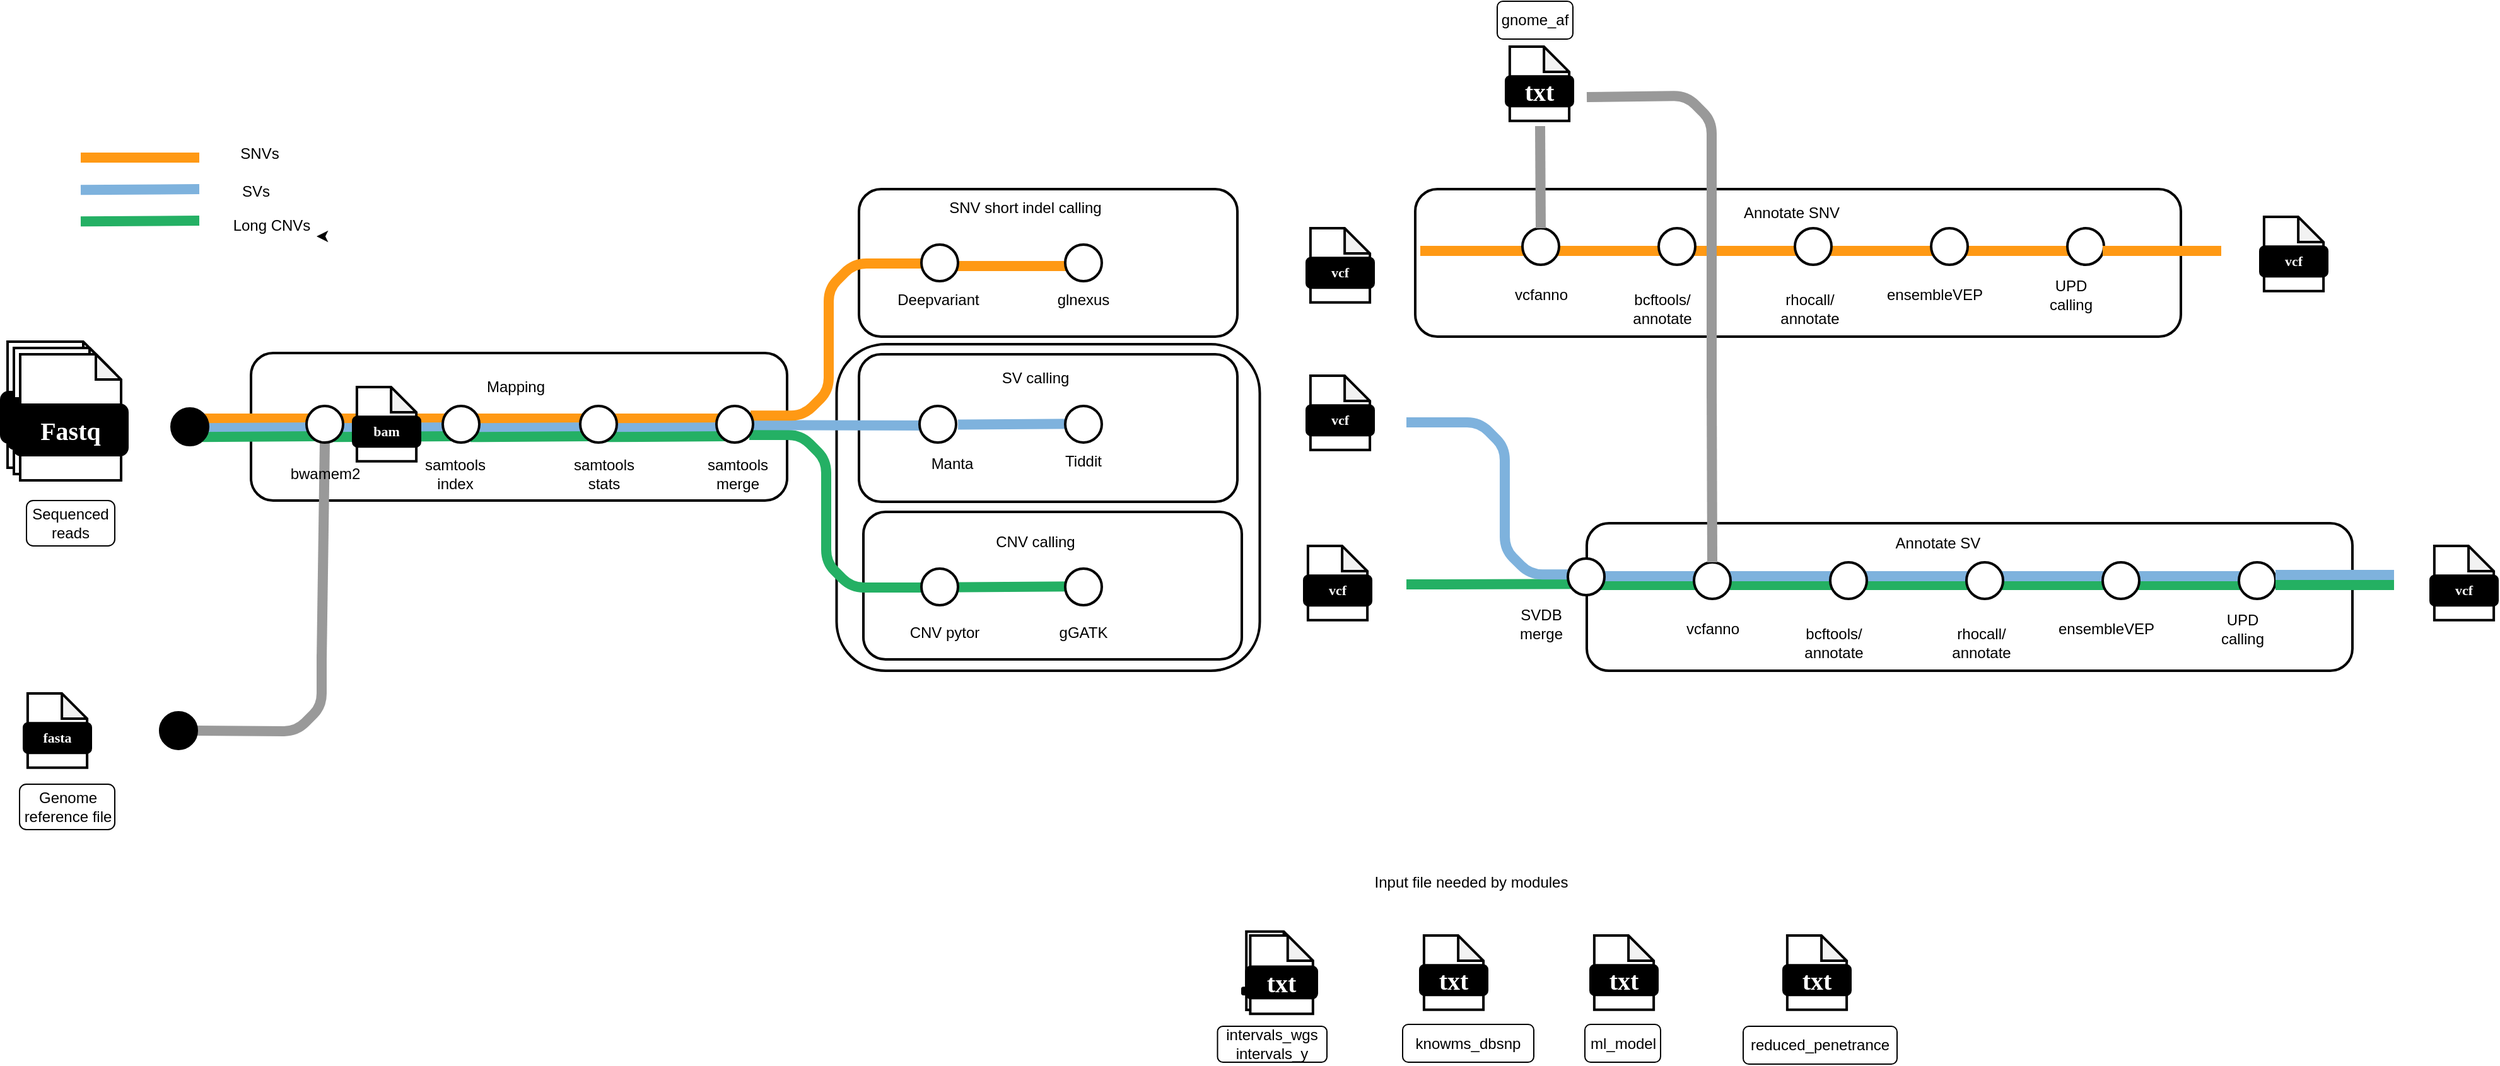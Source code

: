 <mxfile version="21.6.8" type="device">
  <diagram id="t_dvfdmc8pPJzKnQIJpE" name="Page-1">
    <mxGraphModel dx="1396" dy="988" grid="1" gridSize="9" guides="1" tooltips="1" connect="1" arrows="1" fold="1" page="1" pageScale="1" pageWidth="3300" pageHeight="2339" math="0" shadow="0">
      <root>
        <mxCell id="0" />
        <mxCell id="1" parent="0" />
        <mxCell id="yJ1hxjR-movQSqHLvgG5-176" value="" style="rounded=1;whiteSpace=wrap;html=1;strokeWidth=2;" vertex="1" parent="1">
          <mxGeometry x="225" y="351" width="425" height="117" as="geometry" />
        </mxCell>
        <mxCell id="yJ1hxjR-movQSqHLvgG5-295" value="" style="endArrow=none;html=1;rounded=1;strokeWidth=8;strokeColor=#999999;" edge="1" parent="1" source="yJ1hxjR-movQSqHLvgG5-300">
          <mxGeometry width="50" height="50" relative="1" as="geometry">
            <mxPoint x="201" y="651" as="sourcePoint" />
            <mxPoint x="281" y="590" as="targetPoint" />
            <Array as="points">
              <mxPoint x="261" y="651" />
              <mxPoint x="281" y="631" />
            </Array>
          </mxGeometry>
        </mxCell>
        <mxCell id="yJ1hxjR-movQSqHLvgG5-297" value="" style="endArrow=none;html=1;rounded=1;strokeWidth=8;strokeColor=#999999;entryX=0.5;entryY=1;entryDx=0;entryDy=0;" edge="1" parent="1" target="yJ1hxjR-movQSqHLvgG5-133">
          <mxGeometry width="50" height="50" relative="1" as="geometry">
            <mxPoint x="281" y="594" as="sourcePoint" />
            <mxPoint x="281" y="526" as="targetPoint" />
          </mxGeometry>
        </mxCell>
        <mxCell id="yJ1hxjR-movQSqHLvgG5-241" value="" style="rounded=1;whiteSpace=wrap;html=1;strokeWidth=2;" vertex="1" parent="1">
          <mxGeometry x="1148" y="221" width="607" height="117" as="geometry" />
        </mxCell>
        <mxCell id="yJ1hxjR-movQSqHLvgG5-228" value="" style="endArrow=none;html=1;rounded=1;strokeWidth=8;strokeColor=#FF9914;" edge="1" parent="1">
          <mxGeometry width="50" height="50" relative="1" as="geometry">
            <mxPoint x="1260" y="270" as="sourcePoint" />
            <mxPoint x="1354" y="270" as="targetPoint" />
          </mxGeometry>
        </mxCell>
        <mxCell id="yJ1hxjR-movQSqHLvgG5-223" value="" style="rounded=1;whiteSpace=wrap;html=1;strokeWidth=2;" vertex="1" parent="1">
          <mxGeometry x="689.25" y="344" width="335.5" height="259" as="geometry" />
        </mxCell>
        <mxCell id="yJ1hxjR-movQSqHLvgG5-210" value="" style="rounded=1;whiteSpace=wrap;html=1;strokeWidth=2;" vertex="1" parent="1">
          <mxGeometry x="710.5" y="477" width="300" height="117" as="geometry" />
        </mxCell>
        <mxCell id="yJ1hxjR-movQSqHLvgG5-209" value="" style="rounded=1;whiteSpace=wrap;html=1;strokeWidth=2;" vertex="1" parent="1">
          <mxGeometry x="707" y="352" width="300" height="117" as="geometry" />
        </mxCell>
        <mxCell id="yJ1hxjR-movQSqHLvgG5-208" value="" style="rounded=1;whiteSpace=wrap;html=1;strokeWidth=2;" vertex="1" parent="1">
          <mxGeometry x="707" y="221" width="300" height="117" as="geometry" />
        </mxCell>
        <mxCell id="yJ1hxjR-movQSqHLvgG5-165" value="" style="endArrow=none;html=1;rounded=1;strokeWidth=8;strokeColor=#FF9914;" edge="1" parent="1">
          <mxGeometry width="50" height="50" relative="1" as="geometry">
            <mxPoint x="507" y="403" as="sourcePoint" />
            <mxPoint x="601" y="403" as="targetPoint" />
          </mxGeometry>
        </mxCell>
        <mxCell id="yJ1hxjR-movQSqHLvgG5-166" value="" style="endArrow=none;html=1;rounded=1;strokeWidth=8;strokeColor=#7EB2DD;" edge="1" parent="1">
          <mxGeometry width="50" height="50" relative="1" as="geometry">
            <mxPoint x="507" y="410.63" as="sourcePoint" />
            <mxPoint x="601" y="410" as="targetPoint" />
          </mxGeometry>
        </mxCell>
        <mxCell id="yJ1hxjR-movQSqHLvgG5-167" value="" style="endArrow=none;html=1;rounded=1;strokeWidth=8;strokeColor=#24B064;" edge="1" parent="1">
          <mxGeometry width="50" height="50" relative="1" as="geometry">
            <mxPoint x="507" y="417.63" as="sourcePoint" />
            <mxPoint x="601" y="417" as="targetPoint" />
          </mxGeometry>
        </mxCell>
        <mxCell id="yJ1hxjR-movQSqHLvgG5-169" value="" style="endArrow=none;html=1;rounded=1;strokeWidth=8;strokeColor=#FF9914;" edge="1" parent="1">
          <mxGeometry width="50" height="50" relative="1" as="geometry">
            <mxPoint x="399" y="403" as="sourcePoint" />
            <mxPoint x="493" y="403" as="targetPoint" />
          </mxGeometry>
        </mxCell>
        <mxCell id="yJ1hxjR-movQSqHLvgG5-170" value="" style="endArrow=none;html=1;rounded=1;strokeWidth=8;strokeColor=#7EB2DD;" edge="1" parent="1">
          <mxGeometry width="50" height="50" relative="1" as="geometry">
            <mxPoint x="399" y="410.63" as="sourcePoint" />
            <mxPoint x="493" y="410" as="targetPoint" />
          </mxGeometry>
        </mxCell>
        <mxCell id="yJ1hxjR-movQSqHLvgG5-171" value="" style="endArrow=none;html=1;rounded=1;strokeWidth=8;strokeColor=#24B064;" edge="1" parent="1">
          <mxGeometry width="50" height="50" relative="1" as="geometry">
            <mxPoint x="399" y="417.63" as="sourcePoint" />
            <mxPoint x="493" y="417" as="targetPoint" />
          </mxGeometry>
        </mxCell>
        <mxCell id="yJ1hxjR-movQSqHLvgG5-172" value="" style="ellipse;whiteSpace=wrap;html=1;aspect=fixed;rounded=1;rotation=0;strokeWidth=2;strokeColor=#000000;fillColor=#FFFFFF;" vertex="1" parent="1">
          <mxGeometry x="486" y="393" width="29" height="29" as="geometry" />
        </mxCell>
        <mxCell id="yJ1hxjR-movQSqHLvgG5-159" value="" style="endArrow=none;html=1;rounded=1;strokeWidth=8;strokeColor=#FF9914;" edge="1" parent="1">
          <mxGeometry width="50" height="50" relative="1" as="geometry">
            <mxPoint x="290" y="403" as="sourcePoint" />
            <mxPoint x="384" y="403" as="targetPoint" />
          </mxGeometry>
        </mxCell>
        <mxCell id="yJ1hxjR-movQSqHLvgG5-160" value="" style="endArrow=none;html=1;rounded=1;strokeWidth=8;strokeColor=#7EB2DD;" edge="1" parent="1">
          <mxGeometry width="50" height="50" relative="1" as="geometry">
            <mxPoint x="290" y="410.63" as="sourcePoint" />
            <mxPoint x="384" y="410" as="targetPoint" />
          </mxGeometry>
        </mxCell>
        <mxCell id="yJ1hxjR-movQSqHLvgG5-161" value="" style="endArrow=none;html=1;rounded=1;strokeWidth=8;strokeColor=#24B064;" edge="1" parent="1">
          <mxGeometry width="50" height="50" relative="1" as="geometry">
            <mxPoint x="290" y="417.63" as="sourcePoint" />
            <mxPoint x="384" y="417" as="targetPoint" />
          </mxGeometry>
        </mxCell>
        <mxCell id="yJ1hxjR-movQSqHLvgG5-162" value="" style="ellipse;whiteSpace=wrap;html=1;aspect=fixed;rounded=1;rotation=0;strokeWidth=2;strokeColor=#000000;fillColor=#FFFFFF;" vertex="1" parent="1">
          <mxGeometry x="377" y="393" width="29" height="29" as="geometry" />
        </mxCell>
        <mxCell id="yJ1hxjR-movQSqHLvgG5-142" value="" style="endArrow=none;html=1;rounded=1;strokeWidth=8;strokeColor=#24B064;" edge="1" parent="1">
          <mxGeometry width="50" height="50" relative="1" as="geometry">
            <mxPoint x="620" y="416" as="sourcePoint" />
            <mxPoint x="681" y="477" as="targetPoint" />
            <Array as="points">
              <mxPoint x="661" y="416" />
              <mxPoint x="681" y="436" />
            </Array>
          </mxGeometry>
        </mxCell>
        <mxCell id="yJ1hxjR-movQSqHLvgG5-139" value="" style="endArrow=none;html=1;rounded=1;strokeWidth=8;strokeColor=#7EB2DD;" edge="1" parent="1">
          <mxGeometry width="50" height="50" relative="1" as="geometry">
            <mxPoint x="619" y="408.16" as="sourcePoint" />
            <mxPoint x="761" y="408.53" as="targetPoint" />
          </mxGeometry>
        </mxCell>
        <mxCell id="yJ1hxjR-movQSqHLvgG5-46" value="CNV calling" style="text;strokeColor=none;align=center;fillColor=none;html=1;verticalAlign=middle;whiteSpace=wrap;rounded=0;" vertex="1" parent="1">
          <mxGeometry x="794" y="486" width="105.5" height="30" as="geometry" />
        </mxCell>
        <mxCell id="yJ1hxjR-movQSqHLvgG5-51" value="SNV short indel calling" style="text;strokeColor=none;align=center;fillColor=none;html=1;verticalAlign=middle;whiteSpace=wrap;rounded=0;" vertex="1" parent="1">
          <mxGeometry x="774" y="221" width="130" height="30" as="geometry" />
        </mxCell>
        <mxCell id="yJ1hxjR-movQSqHLvgG5-75" value="SV calling" style="text;strokeColor=none;align=center;fillColor=none;html=1;verticalAlign=middle;whiteSpace=wrap;rounded=0;" vertex="1" parent="1">
          <mxGeometry x="816.75" y="356" width="60" height="30" as="geometry" />
        </mxCell>
        <mxCell id="yJ1hxjR-movQSqHLvgG5-79" value="" style="endArrow=none;html=1;rounded=1;strokeWidth=8;strokeColor=#FF9914;" edge="1" parent="1">
          <mxGeometry width="50" height="50" relative="1" as="geometry">
            <mxPoint x="621" y="400.65" as="sourcePoint" />
            <mxPoint x="683" y="340" as="targetPoint" />
            <Array as="points">
              <mxPoint x="663" y="400.65" />
              <mxPoint x="683" y="380.65" />
            </Array>
          </mxGeometry>
        </mxCell>
        <mxCell id="yJ1hxjR-movQSqHLvgG5-80" value="Deepvariant" style="text;strokeColor=none;align=center;fillColor=none;html=1;verticalAlign=middle;whiteSpace=wrap;rounded=0;" vertex="1" parent="1">
          <mxGeometry x="739.5" y="294" width="60" height="30" as="geometry" />
        </mxCell>
        <mxCell id="yJ1hxjR-movQSqHLvgG5-118" value="" style="group" vertex="1" connectable="0" parent="1">
          <mxGeometry x="27" y="342" width="100" height="110" as="geometry" />
        </mxCell>
        <mxCell id="yJ1hxjR-movQSqHLvgG5-119" value="" style="shape=note;whiteSpace=wrap;html=1;backgroundOutline=1;darkOpacity=0.05;rounded=1;size=20;strokeWidth=2;" vertex="1" parent="yJ1hxjR-movQSqHLvgG5-118">
          <mxGeometry x="5" width="80" height="100" as="geometry" />
        </mxCell>
        <mxCell id="yJ1hxjR-movQSqHLvgG5-120" value="&lt;font data-font-src=&quot;https://fonts.googleapis.com/css?family=Maven+Pro&quot; face=&quot;Maven Pro&quot; color=&quot;#ffffff&quot;&gt;&lt;b&gt;&lt;font style=&quot;font-size: 20px;&quot;&gt;Fastq&lt;/font&gt;&lt;/b&gt;&lt;/font&gt;" style="rounded=1;whiteSpace=wrap;html=1;strokeWidth=2;fillColor=#000000;" vertex="1" parent="yJ1hxjR-movQSqHLvgG5-118">
          <mxGeometry y="40" width="90" height="40" as="geometry" />
        </mxCell>
        <mxCell id="yJ1hxjR-movQSqHLvgG5-121" value="" style="shape=note;whiteSpace=wrap;html=1;backgroundOutline=1;darkOpacity=0.05;rounded=1;size=20;strokeWidth=2;" vertex="1" parent="yJ1hxjR-movQSqHLvgG5-118">
          <mxGeometry x="10" y="5" width="80" height="100" as="geometry" />
        </mxCell>
        <mxCell id="yJ1hxjR-movQSqHLvgG5-122" value="&lt;font data-font-src=&quot;https://fonts.googleapis.com/css?family=Maven+Pro&quot; face=&quot;Maven Pro&quot; color=&quot;#ffffff&quot;&gt;&lt;b&gt;&lt;font style=&quot;font-size: 20px;&quot;&gt;Fastq&lt;/font&gt;&lt;/b&gt;&lt;/font&gt;" style="rounded=1;whiteSpace=wrap;html=1;strokeWidth=2;fillColor=#000000;" vertex="1" parent="yJ1hxjR-movQSqHLvgG5-118">
          <mxGeometry x="5" y="45" width="90" height="40" as="geometry" />
        </mxCell>
        <mxCell id="yJ1hxjR-movQSqHLvgG5-123" value="" style="shape=note;whiteSpace=wrap;html=1;backgroundOutline=1;darkOpacity=0.05;rounded=1;size=20;strokeWidth=2;" vertex="1" parent="yJ1hxjR-movQSqHLvgG5-118">
          <mxGeometry x="15" y="10" width="80" height="100" as="geometry" />
        </mxCell>
        <mxCell id="yJ1hxjR-movQSqHLvgG5-124" value="&lt;font data-font-src=&quot;https://fonts.googleapis.com/css?family=Maven+Pro&quot; face=&quot;Maven Pro&quot; color=&quot;#ffffff&quot;&gt;&lt;b&gt;&lt;font style=&quot;font-size: 20px;&quot;&gt;Fastq&lt;/font&gt;&lt;/b&gt;&lt;/font&gt;" style="rounded=1;whiteSpace=wrap;html=1;strokeWidth=2;fillColor=#000000;" vertex="1" parent="yJ1hxjR-movQSqHLvgG5-118">
          <mxGeometry x="10" y="50" width="90" height="40" as="geometry" />
        </mxCell>
        <mxCell id="yJ1hxjR-movQSqHLvgG5-126" value="" style="endArrow=none;html=1;rounded=1;strokeWidth=8;strokeColor=#FF9914;" edge="1" parent="1">
          <mxGeometry width="50" height="50" relative="1" as="geometry">
            <mxPoint x="182" y="403" as="sourcePoint" />
            <mxPoint x="276" y="403" as="targetPoint" />
          </mxGeometry>
        </mxCell>
        <mxCell id="yJ1hxjR-movQSqHLvgG5-129" value="" style="endArrow=none;html=1;rounded=1;strokeWidth=8;strokeColor=#7EB2DD;" edge="1" parent="1">
          <mxGeometry width="50" height="50" relative="1" as="geometry">
            <mxPoint x="182" y="410.63" as="sourcePoint" />
            <mxPoint x="276" y="410" as="targetPoint" />
          </mxGeometry>
        </mxCell>
        <mxCell id="yJ1hxjR-movQSqHLvgG5-130" value="" style="endArrow=none;html=1;rounded=1;strokeWidth=8;strokeColor=#24B064;" edge="1" parent="1">
          <mxGeometry width="50" height="50" relative="1" as="geometry">
            <mxPoint x="182" y="417.63" as="sourcePoint" />
            <mxPoint x="276" y="417" as="targetPoint" />
          </mxGeometry>
        </mxCell>
        <mxCell id="yJ1hxjR-movQSqHLvgG5-128" value="" style="ellipse;whiteSpace=wrap;html=1;aspect=fixed;rounded=1;rotation=0;strokeWidth=2;strokeColor=#000000;fillColor=#000000;" vertex="1" parent="1">
          <mxGeometry x="162" y="395" width="29" height="29" as="geometry" />
        </mxCell>
        <mxCell id="yJ1hxjR-movQSqHLvgG5-133" value="" style="ellipse;whiteSpace=wrap;html=1;aspect=fixed;rounded=1;rotation=0;strokeWidth=2;strokeColor=#000000;fillColor=#FFFFFF;" vertex="1" parent="1">
          <mxGeometry x="269" y="393" width="29" height="29" as="geometry" />
        </mxCell>
        <mxCell id="yJ1hxjR-movQSqHLvgG5-163" value="bwamem2" style="text;strokeColor=none;align=center;fillColor=none;html=1;verticalAlign=middle;whiteSpace=wrap;rounded=0;" vertex="1" parent="1">
          <mxGeometry x="253.5" y="432" width="60" height="30" as="geometry" />
        </mxCell>
        <mxCell id="yJ1hxjR-movQSqHLvgG5-164" value="samtools index" style="text;strokeColor=none;align=center;fillColor=none;html=1;verticalAlign=middle;whiteSpace=wrap;rounded=0;" vertex="1" parent="1">
          <mxGeometry x="357" y="432" width="60" height="30" as="geometry" />
        </mxCell>
        <mxCell id="yJ1hxjR-movQSqHLvgG5-173" value="samtools stats" style="text;strokeColor=none;align=center;fillColor=none;html=1;verticalAlign=middle;whiteSpace=wrap;rounded=0;" vertex="1" parent="1">
          <mxGeometry x="475" y="432" width="60" height="30" as="geometry" />
        </mxCell>
        <mxCell id="yJ1hxjR-movQSqHLvgG5-174" value="samtools merge" style="text;strokeColor=none;align=center;fillColor=none;html=1;verticalAlign=middle;whiteSpace=wrap;rounded=0;" vertex="1" parent="1">
          <mxGeometry x="581" y="432" width="60" height="30" as="geometry" />
        </mxCell>
        <mxCell id="yJ1hxjR-movQSqHLvgG5-168" value="" style="ellipse;whiteSpace=wrap;html=1;aspect=fixed;rounded=1;rotation=0;strokeWidth=2;strokeColor=#000000;fillColor=#FFFFFF;" vertex="1" parent="1">
          <mxGeometry x="594" y="393" width="29" height="29" as="geometry" />
        </mxCell>
        <mxCell id="yJ1hxjR-movQSqHLvgG5-178" value="" style="ellipse;whiteSpace=wrap;html=1;aspect=fixed;rounded=1;rotation=0;strokeWidth=2;strokeColor=#000000;fillColor=#FFFFFF;" vertex="1" parent="1">
          <mxGeometry x="755" y="393" width="29" height="29" as="geometry" />
        </mxCell>
        <mxCell id="yJ1hxjR-movQSqHLvgG5-190" value="Mapping" style="text;strokeColor=none;align=center;fillColor=none;html=1;verticalAlign=middle;whiteSpace=wrap;rounded=0;" vertex="1" parent="1">
          <mxGeometry x="405" y="363" width="60" height="30" as="geometry" />
        </mxCell>
        <mxCell id="yJ1hxjR-movQSqHLvgG5-191" value="" style="group;aspect=fixed;" vertex="1" connectable="0" parent="1">
          <mxGeometry x="306" y="378" width="53" height="58.93" as="geometry" />
        </mxCell>
        <mxCell id="yJ1hxjR-movQSqHLvgG5-192" value="" style="shape=note;whiteSpace=wrap;html=1;backgroundOutline=1;darkOpacity=0.05;rounded=1;size=20;strokeWidth=2;" vertex="1" parent="yJ1hxjR-movQSqHLvgG5-191">
          <mxGeometry x="2.944" width="47.111" height="58.93" as="geometry" />
        </mxCell>
        <mxCell id="yJ1hxjR-movQSqHLvgG5-193" value="&lt;font data-font-src=&quot;https://fonts.googleapis.com/css?family=Maven+Pro&quot; face=&quot;Maven Pro&quot; color=&quot;#ffffff&quot; style=&quot;font-size: 11px;&quot;&gt;&lt;b style=&quot;font-size: 11px;&quot;&gt;&lt;font style=&quot;font-size: 11px;&quot;&gt;bam&lt;/font&gt;&lt;/b&gt;&lt;/font&gt;" style="rounded=1;whiteSpace=wrap;html=1;strokeWidth=2;fillColor=#000000;fontSize=11;" vertex="1" parent="yJ1hxjR-movQSqHLvgG5-191">
          <mxGeometry y="23.572" width="53" height="23.572" as="geometry" />
        </mxCell>
        <mxCell id="yJ1hxjR-movQSqHLvgG5-194" value="" style="endArrow=none;html=1;rounded=1;strokeWidth=8;strokeColor=#FF9914;" edge="1" parent="1">
          <mxGeometry width="50" height="50" relative="1" as="geometry">
            <mxPoint x="761" y="280.0" as="sourcePoint" />
            <mxPoint x="683" y="340.65" as="targetPoint" />
            <Array as="points">
              <mxPoint x="703" y="280.0" />
              <mxPoint x="683" y="300.0" />
            </Array>
          </mxGeometry>
        </mxCell>
        <mxCell id="yJ1hxjR-movQSqHLvgG5-195" value="" style="endArrow=none;html=1;rounded=1;strokeWidth=8;strokeColor=#24B064;" edge="1" parent="1">
          <mxGeometry width="50" height="50" relative="1" as="geometry">
            <mxPoint x="761" y="537" as="sourcePoint" />
            <mxPoint x="681" y="476" as="targetPoint" />
            <Array as="points">
              <mxPoint x="701" y="537" />
              <mxPoint x="681" y="517" />
            </Array>
          </mxGeometry>
        </mxCell>
        <mxCell id="yJ1hxjR-movQSqHLvgG5-197" value="" style="endArrow=none;html=1;rounded=1;strokeWidth=8;strokeColor=#FF9914;" edge="1" parent="1">
          <mxGeometry width="50" height="50" relative="1" as="geometry">
            <mxPoint x="785" y="282" as="sourcePoint" />
            <mxPoint x="879" y="282" as="targetPoint" />
          </mxGeometry>
        </mxCell>
        <mxCell id="yJ1hxjR-movQSqHLvgG5-180" value="" style="ellipse;whiteSpace=wrap;html=1;aspect=fixed;rounded=1;rotation=0;strokeWidth=2;strokeColor=#000000;fillColor=#FFFFFF;" vertex="1" parent="1">
          <mxGeometry x="756.5" y="265" width="29" height="29" as="geometry" />
        </mxCell>
        <mxCell id="yJ1hxjR-movQSqHLvgG5-198" value="" style="endArrow=none;html=1;rounded=1;strokeWidth=8;strokeColor=#24B064;" edge="1" parent="1">
          <mxGeometry width="50" height="50" relative="1" as="geometry">
            <mxPoint x="784" y="536.79" as="sourcePoint" />
            <mxPoint x="878" y="536.16" as="targetPoint" />
          </mxGeometry>
        </mxCell>
        <mxCell id="yJ1hxjR-movQSqHLvgG5-179" value="" style="ellipse;whiteSpace=wrap;html=1;aspect=fixed;rounded=1;rotation=0;strokeWidth=2;strokeColor=#000000;fillColor=#FFFFFF;" vertex="1" parent="1">
          <mxGeometry x="756.5" y="522" width="29" height="29" as="geometry" />
        </mxCell>
        <mxCell id="yJ1hxjR-movQSqHLvgG5-199" value="CNV pytor" style="text;strokeColor=none;align=center;fillColor=none;html=1;verticalAlign=middle;whiteSpace=wrap;rounded=0;" vertex="1" parent="1">
          <mxGeometry x="745" y="558" width="60" height="30" as="geometry" />
        </mxCell>
        <mxCell id="yJ1hxjR-movQSqHLvgG5-200" value="Manta" style="text;strokeColor=none;align=center;fillColor=none;html=1;verticalAlign=middle;whiteSpace=wrap;rounded=0;" vertex="1" parent="1">
          <mxGeometry x="751" y="424" width="60" height="30" as="geometry" />
        </mxCell>
        <mxCell id="yJ1hxjR-movQSqHLvgG5-201" value="Tiddit" style="text;strokeColor=none;align=center;fillColor=none;html=1;verticalAlign=middle;whiteSpace=wrap;rounded=0;" vertex="1" parent="1">
          <mxGeometry x="855" y="422" width="60" height="30" as="geometry" />
        </mxCell>
        <mxCell id="yJ1hxjR-movQSqHLvgG5-202" value="" style="endArrow=none;html=1;rounded=1;strokeWidth=8;strokeColor=#7EB2DD;" edge="1" parent="1">
          <mxGeometry width="50" height="50" relative="1" as="geometry">
            <mxPoint x="785.5" y="407.75" as="sourcePoint" />
            <mxPoint x="879.5" y="407.12" as="targetPoint" />
          </mxGeometry>
        </mxCell>
        <mxCell id="yJ1hxjR-movQSqHLvgG5-203" value="" style="ellipse;whiteSpace=wrap;html=1;aspect=fixed;rounded=1;rotation=0;strokeWidth=2;strokeColor=#000000;fillColor=#FFFFFF;" vertex="1" parent="1">
          <mxGeometry x="870.5" y="392.96" width="29" height="29" as="geometry" />
        </mxCell>
        <mxCell id="yJ1hxjR-movQSqHLvgG5-204" value="" style="ellipse;whiteSpace=wrap;html=1;aspect=fixed;rounded=1;rotation=0;strokeWidth=2;strokeColor=#000000;fillColor=#FFFFFF;" vertex="1" parent="1">
          <mxGeometry x="870.5" y="265" width="29" height="29" as="geometry" />
        </mxCell>
        <mxCell id="yJ1hxjR-movQSqHLvgG5-205" value="" style="ellipse;whiteSpace=wrap;html=1;aspect=fixed;rounded=1;rotation=0;strokeWidth=2;strokeColor=#000000;fillColor=#FFFFFF;" vertex="1" parent="1">
          <mxGeometry x="870.5" y="522" width="29" height="29" as="geometry" />
        </mxCell>
        <mxCell id="yJ1hxjR-movQSqHLvgG5-206" value="glnexus" style="text;strokeColor=none;align=center;fillColor=none;html=1;verticalAlign=middle;whiteSpace=wrap;rounded=0;" vertex="1" parent="1">
          <mxGeometry x="855" y="294" width="60" height="30" as="geometry" />
        </mxCell>
        <mxCell id="yJ1hxjR-movQSqHLvgG5-207" value="gGATK" style="text;strokeColor=none;align=center;fillColor=none;html=1;verticalAlign=middle;whiteSpace=wrap;rounded=0;" vertex="1" parent="1">
          <mxGeometry x="855" y="558" width="60" height="30" as="geometry" />
        </mxCell>
        <mxCell id="yJ1hxjR-movQSqHLvgG5-212" value="" style="group;aspect=fixed;" vertex="1" connectable="0" parent="1">
          <mxGeometry x="1062" y="252" width="53" height="58.93" as="geometry" />
        </mxCell>
        <mxCell id="yJ1hxjR-movQSqHLvgG5-213" value="" style="shape=note;whiteSpace=wrap;html=1;backgroundOutline=1;darkOpacity=0.05;rounded=1;size=20;strokeWidth=2;" vertex="1" parent="yJ1hxjR-movQSqHLvgG5-212">
          <mxGeometry x="2.944" width="47.111" height="58.93" as="geometry" />
        </mxCell>
        <mxCell id="yJ1hxjR-movQSqHLvgG5-214" value="&lt;font data-font-src=&quot;https://fonts.googleapis.com/css?family=Maven+Pro&quot; face=&quot;Maven Pro&quot; color=&quot;#ffffff&quot; style=&quot;font-size: 11px;&quot;&gt;&lt;b style=&quot;font-size: 11px;&quot;&gt;&lt;font style=&quot;font-size: 11px;&quot;&gt;vcf&lt;/font&gt;&lt;/b&gt;&lt;/font&gt;" style="rounded=1;whiteSpace=wrap;html=1;strokeWidth=2;fillColor=#000000;fontSize=11;" vertex="1" parent="yJ1hxjR-movQSqHLvgG5-212">
          <mxGeometry y="23.572" width="53" height="23.572" as="geometry" />
        </mxCell>
        <mxCell id="yJ1hxjR-movQSqHLvgG5-216" value="" style="group;aspect=fixed;" vertex="1" connectable="0" parent="1">
          <mxGeometry x="1062" y="369" width="53" height="58.93" as="geometry" />
        </mxCell>
        <mxCell id="yJ1hxjR-movQSqHLvgG5-217" value="" style="shape=note;whiteSpace=wrap;html=1;backgroundOutline=1;darkOpacity=0.05;rounded=1;size=20;strokeWidth=2;" vertex="1" parent="yJ1hxjR-movQSqHLvgG5-216">
          <mxGeometry x="2.944" width="47.111" height="58.93" as="geometry" />
        </mxCell>
        <mxCell id="yJ1hxjR-movQSqHLvgG5-218" value="&lt;font data-font-src=&quot;https://fonts.googleapis.com/css?family=Maven+Pro&quot; face=&quot;Maven Pro&quot; color=&quot;#ffffff&quot; style=&quot;font-size: 11px;&quot;&gt;&lt;b style=&quot;font-size: 11px;&quot;&gt;&lt;font style=&quot;font-size: 11px;&quot;&gt;vcf&lt;/font&gt;&lt;/b&gt;&lt;/font&gt;" style="rounded=1;whiteSpace=wrap;html=1;strokeWidth=2;fillColor=#000000;fontSize=11;" vertex="1" parent="yJ1hxjR-movQSqHLvgG5-216">
          <mxGeometry y="23.572" width="53" height="23.572" as="geometry" />
        </mxCell>
        <mxCell id="yJ1hxjR-movQSqHLvgG5-219" value="" style="group;aspect=fixed;" vertex="1" connectable="0" parent="1">
          <mxGeometry x="1060" y="504" width="53" height="58.93" as="geometry" />
        </mxCell>
        <mxCell id="yJ1hxjR-movQSqHLvgG5-220" value="" style="shape=note;whiteSpace=wrap;html=1;backgroundOutline=1;darkOpacity=0.05;rounded=1;size=20;strokeWidth=2;" vertex="1" parent="yJ1hxjR-movQSqHLvgG5-219">
          <mxGeometry x="2.944" width="47.111" height="58.93" as="geometry" />
        </mxCell>
        <mxCell id="yJ1hxjR-movQSqHLvgG5-221" value="&lt;font data-font-src=&quot;https://fonts.googleapis.com/css?family=Maven+Pro&quot; face=&quot;Maven Pro&quot; color=&quot;#ffffff&quot; style=&quot;font-size: 11px;&quot;&gt;&lt;b style=&quot;font-size: 11px;&quot;&gt;&lt;font style=&quot;font-size: 11px;&quot;&gt;vcf&lt;/font&gt;&lt;/b&gt;&lt;/font&gt;" style="rounded=1;whiteSpace=wrap;html=1;strokeWidth=2;fillColor=#000000;fontSize=11;" vertex="1" parent="yJ1hxjR-movQSqHLvgG5-219">
          <mxGeometry y="23.572" width="53" height="23.572" as="geometry" />
        </mxCell>
        <mxCell id="yJ1hxjR-movQSqHLvgG5-224" value="" style="endArrow=none;html=1;rounded=1;strokeWidth=8;strokeColor=#FF9914;" edge="1" parent="1">
          <mxGeometry width="50" height="50" relative="1" as="geometry">
            <mxPoint x="1152" y="270" as="sourcePoint" />
            <mxPoint x="1246" y="270" as="targetPoint" />
          </mxGeometry>
        </mxCell>
        <mxCell id="yJ1hxjR-movQSqHLvgG5-225" value="" style="ellipse;whiteSpace=wrap;html=1;aspect=fixed;rounded=1;rotation=0;strokeWidth=2;strokeColor=#000000;fillColor=#FFFFFF;" vertex="1" parent="1">
          <mxGeometry x="1233" y="252" width="29" height="29" as="geometry" />
        </mxCell>
        <mxCell id="yJ1hxjR-movQSqHLvgG5-226" value="vcfanno" style="text;strokeColor=none;align=center;fillColor=none;html=1;verticalAlign=middle;whiteSpace=wrap;rounded=0;" vertex="1" parent="1">
          <mxGeometry x="1217.5" y="290" width="60" height="30" as="geometry" />
        </mxCell>
        <mxCell id="yJ1hxjR-movQSqHLvgG5-230" value="bcftools/ annotate" style="text;strokeColor=none;align=center;fillColor=none;html=1;verticalAlign=middle;whiteSpace=wrap;rounded=0;" vertex="1" parent="1">
          <mxGeometry x="1314" y="290" width="60" height="52" as="geometry" />
        </mxCell>
        <mxCell id="yJ1hxjR-movQSqHLvgG5-231" value="" style="endArrow=none;html=1;rounded=1;strokeWidth=8;strokeColor=#FF9914;" edge="1" parent="1">
          <mxGeometry width="50" height="50" relative="1" as="geometry">
            <mxPoint x="1368" y="270" as="sourcePoint" />
            <mxPoint x="1462" y="270" as="targetPoint" />
          </mxGeometry>
        </mxCell>
        <mxCell id="yJ1hxjR-movQSqHLvgG5-234" value="" style="endArrow=none;html=1;rounded=1;strokeWidth=8;strokeColor=#FF9914;" edge="1" parent="1">
          <mxGeometry width="50" height="50" relative="1" as="geometry">
            <mxPoint x="1476" y="270" as="sourcePoint" />
            <mxPoint x="1570" y="270" as="targetPoint" />
          </mxGeometry>
        </mxCell>
        <mxCell id="yJ1hxjR-movQSqHLvgG5-236" value="ensembleVEP" style="text;strokeColor=none;align=center;fillColor=none;html=1;verticalAlign=middle;whiteSpace=wrap;rounded=0;" vertex="1" parent="1">
          <mxGeometry x="1530" y="290" width="60" height="30" as="geometry" />
        </mxCell>
        <mxCell id="yJ1hxjR-movQSqHLvgG5-237" value="rhocall/ annotate" style="text;strokeColor=none;align=center;fillColor=none;html=1;verticalAlign=middle;whiteSpace=wrap;rounded=0;" vertex="1" parent="1">
          <mxGeometry x="1431" y="290" width="60" height="52" as="geometry" />
        </mxCell>
        <mxCell id="yJ1hxjR-movQSqHLvgG5-238" value="" style="endArrow=none;html=1;rounded=1;strokeWidth=8;strokeColor=#FF9914;" edge="1" parent="1">
          <mxGeometry width="50" height="50" relative="1" as="geometry">
            <mxPoint x="1584" y="270" as="sourcePoint" />
            <mxPoint x="1678" y="270" as="targetPoint" />
          </mxGeometry>
        </mxCell>
        <mxCell id="yJ1hxjR-movQSqHLvgG5-239" value="" style="ellipse;whiteSpace=wrap;html=1;aspect=fixed;rounded=1;rotation=0;strokeWidth=2;strokeColor=#000000;fillColor=#FFFFFF;" vertex="1" parent="1">
          <mxGeometry x="1665" y="252" width="29" height="29" as="geometry" />
        </mxCell>
        <mxCell id="yJ1hxjR-movQSqHLvgG5-240" value="UPD calling" style="text;strokeColor=none;align=center;fillColor=none;html=1;verticalAlign=middle;whiteSpace=wrap;rounded=0;" vertex="1" parent="1">
          <mxGeometry x="1638" y="290" width="60" height="30" as="geometry" />
        </mxCell>
        <mxCell id="yJ1hxjR-movQSqHLvgG5-229" value="" style="ellipse;whiteSpace=wrap;html=1;aspect=fixed;rounded=1;rotation=0;strokeWidth=2;strokeColor=#000000;fillColor=#FFFFFF;" vertex="1" parent="1">
          <mxGeometry x="1341" y="252" width="29" height="29" as="geometry" />
        </mxCell>
        <mxCell id="yJ1hxjR-movQSqHLvgG5-232" value="" style="ellipse;whiteSpace=wrap;html=1;aspect=fixed;rounded=1;rotation=0;strokeWidth=2;strokeColor=#000000;fillColor=#FFFFFF;" vertex="1" parent="1">
          <mxGeometry x="1449" y="252" width="29" height="29" as="geometry" />
        </mxCell>
        <mxCell id="yJ1hxjR-movQSqHLvgG5-235" value="" style="ellipse;whiteSpace=wrap;html=1;aspect=fixed;rounded=1;rotation=0;strokeWidth=2;strokeColor=#000000;fillColor=#FFFFFF;" vertex="1" parent="1">
          <mxGeometry x="1557" y="252" width="29" height="29" as="geometry" />
        </mxCell>
        <mxCell id="yJ1hxjR-movQSqHLvgG5-242" value="" style="rounded=1;whiteSpace=wrap;html=1;strokeWidth=2;" vertex="1" parent="1">
          <mxGeometry x="1284" y="486" width="607" height="117" as="geometry" />
        </mxCell>
        <mxCell id="yJ1hxjR-movQSqHLvgG5-243" value="" style="endArrow=none;html=1;rounded=1;strokeWidth=8;strokeColor=#24B062;" edge="1" parent="1">
          <mxGeometry width="50" height="50" relative="1" as="geometry">
            <mxPoint x="1396" y="535" as="sourcePoint" />
            <mxPoint x="1490" y="535" as="targetPoint" />
          </mxGeometry>
        </mxCell>
        <mxCell id="yJ1hxjR-movQSqHLvgG5-244" value="" style="endArrow=none;html=1;rounded=1;strokeWidth=8;strokeColor=#24B062;" edge="1" parent="1">
          <mxGeometry width="50" height="50" relative="1" as="geometry">
            <mxPoint x="1288" y="535" as="sourcePoint" />
            <mxPoint x="1382" y="535" as="targetPoint" />
          </mxGeometry>
        </mxCell>
        <mxCell id="yJ1hxjR-movQSqHLvgG5-246" value="vcfanno" style="text;strokeColor=none;align=center;fillColor=none;html=1;verticalAlign=middle;whiteSpace=wrap;rounded=0;" vertex="1" parent="1">
          <mxGeometry x="1353.5" y="555" width="60" height="30" as="geometry" />
        </mxCell>
        <mxCell id="yJ1hxjR-movQSqHLvgG5-247" value="bcftools/ annotate" style="text;strokeColor=none;align=center;fillColor=none;html=1;verticalAlign=middle;whiteSpace=wrap;rounded=0;" vertex="1" parent="1">
          <mxGeometry x="1450" y="555" width="60" height="52" as="geometry" />
        </mxCell>
        <mxCell id="yJ1hxjR-movQSqHLvgG5-248" value="" style="endArrow=none;html=1;rounded=1;strokeWidth=8;strokeColor=#24B062;" edge="1" parent="1">
          <mxGeometry width="50" height="50" relative="1" as="geometry">
            <mxPoint x="1504" y="535" as="sourcePoint" />
            <mxPoint x="1598" y="535" as="targetPoint" />
          </mxGeometry>
        </mxCell>
        <mxCell id="yJ1hxjR-movQSqHLvgG5-249" value="" style="endArrow=none;html=1;rounded=1;strokeWidth=8;strokeColor=#24B062;" edge="1" parent="1">
          <mxGeometry width="50" height="50" relative="1" as="geometry">
            <mxPoint x="1612" y="535" as="sourcePoint" />
            <mxPoint x="1706" y="535" as="targetPoint" />
          </mxGeometry>
        </mxCell>
        <mxCell id="yJ1hxjR-movQSqHLvgG5-250" value="ensembleVEP" style="text;strokeColor=none;align=center;fillColor=none;html=1;verticalAlign=middle;whiteSpace=wrap;rounded=0;" vertex="1" parent="1">
          <mxGeometry x="1666" y="555" width="60" height="30" as="geometry" />
        </mxCell>
        <mxCell id="yJ1hxjR-movQSqHLvgG5-251" value="rhocall/ annotate" style="text;strokeColor=none;align=center;fillColor=none;html=1;verticalAlign=middle;whiteSpace=wrap;rounded=0;" vertex="1" parent="1">
          <mxGeometry x="1567" y="555" width="60" height="52" as="geometry" />
        </mxCell>
        <mxCell id="yJ1hxjR-movQSqHLvgG5-252" value="" style="endArrow=none;html=1;rounded=1;strokeWidth=8;strokeColor=#24B062;" edge="1" parent="1">
          <mxGeometry width="50" height="50" relative="1" as="geometry">
            <mxPoint x="1720" y="535" as="sourcePoint" />
            <mxPoint x="1814" y="535" as="targetPoint" />
          </mxGeometry>
        </mxCell>
        <mxCell id="yJ1hxjR-movQSqHLvgG5-254" value="UPD calling" style="text;strokeColor=none;align=center;fillColor=none;html=1;verticalAlign=middle;whiteSpace=wrap;rounded=0;" vertex="1" parent="1">
          <mxGeometry x="1774" y="555" width="60" height="30" as="geometry" />
        </mxCell>
        <mxCell id="yJ1hxjR-movQSqHLvgG5-259" value="" style="endArrow=none;html=1;rounded=1;strokeWidth=8;strokeColor=#7EB2DD;" edge="1" parent="1">
          <mxGeometry width="50" height="50" relative="1" as="geometry">
            <mxPoint x="1387" y="528" as="sourcePoint" />
            <mxPoint x="1481" y="528" as="targetPoint" />
          </mxGeometry>
        </mxCell>
        <mxCell id="yJ1hxjR-movQSqHLvgG5-260" value="" style="endArrow=none;html=1;rounded=1;strokeWidth=8;strokeColor=#7EB2DD;" edge="1" parent="1">
          <mxGeometry width="50" height="50" relative="1" as="geometry">
            <mxPoint x="1279" y="528" as="sourcePoint" />
            <mxPoint x="1373" y="528" as="targetPoint" />
          </mxGeometry>
        </mxCell>
        <mxCell id="yJ1hxjR-movQSqHLvgG5-264" value="" style="endArrow=none;html=1;rounded=1;strokeWidth=8;strokeColor=#7EB2DD;" edge="1" parent="1">
          <mxGeometry width="50" height="50" relative="1" as="geometry">
            <mxPoint x="1495" y="528" as="sourcePoint" />
            <mxPoint x="1589" y="528" as="targetPoint" />
          </mxGeometry>
        </mxCell>
        <mxCell id="yJ1hxjR-movQSqHLvgG5-265" value="" style="endArrow=none;html=1;rounded=1;strokeWidth=8;strokeColor=#7EB2DD;" edge="1" parent="1">
          <mxGeometry width="50" height="50" relative="1" as="geometry">
            <mxPoint x="1603" y="528" as="sourcePoint" />
            <mxPoint x="1697" y="528" as="targetPoint" />
          </mxGeometry>
        </mxCell>
        <mxCell id="yJ1hxjR-movQSqHLvgG5-279" value="SVDB merge" style="text;strokeColor=none;align=center;fillColor=none;html=1;verticalAlign=middle;whiteSpace=wrap;rounded=0;" vertex="1" parent="1">
          <mxGeometry x="1217.5" y="551" width="60" height="30" as="geometry" />
        </mxCell>
        <mxCell id="yJ1hxjR-movQSqHLvgG5-280" value="Annotate SNV" style="text;strokeColor=none;align=center;fillColor=none;html=1;verticalAlign=middle;whiteSpace=wrap;rounded=0;" vertex="1" parent="1">
          <mxGeometry x="1390" y="225" width="113" height="30" as="geometry" />
        </mxCell>
        <mxCell id="yJ1hxjR-movQSqHLvgG5-281" value="Annotate SV" style="text;strokeColor=none;align=center;fillColor=none;html=1;verticalAlign=middle;whiteSpace=wrap;rounded=0;" vertex="1" parent="1">
          <mxGeometry x="1506" y="487" width="113" height="30" as="geometry" />
        </mxCell>
        <mxCell id="yJ1hxjR-movQSqHLvgG5-282" value="" style="group;aspect=fixed;" vertex="1" connectable="0" parent="1">
          <mxGeometry x="1953" y="504" width="53" height="58.93" as="geometry" />
        </mxCell>
        <mxCell id="yJ1hxjR-movQSqHLvgG5-283" value="" style="shape=note;whiteSpace=wrap;html=1;backgroundOutline=1;darkOpacity=0.05;rounded=1;size=20;strokeWidth=2;" vertex="1" parent="yJ1hxjR-movQSqHLvgG5-282">
          <mxGeometry x="2.944" width="47.111" height="58.93" as="geometry" />
        </mxCell>
        <mxCell id="yJ1hxjR-movQSqHLvgG5-284" value="&lt;font data-font-src=&quot;https://fonts.googleapis.com/css?family=Maven+Pro&quot; face=&quot;Maven Pro&quot; color=&quot;#ffffff&quot; style=&quot;font-size: 11px;&quot;&gt;&lt;b style=&quot;font-size: 11px;&quot;&gt;&lt;font style=&quot;font-size: 11px;&quot;&gt;vcf&lt;/font&gt;&lt;/b&gt;&lt;/font&gt;" style="rounded=1;whiteSpace=wrap;html=1;strokeWidth=2;fillColor=#000000;fontSize=11;" vertex="1" parent="yJ1hxjR-movQSqHLvgG5-282">
          <mxGeometry y="23.572" width="53" height="23.572" as="geometry" />
        </mxCell>
        <mxCell id="yJ1hxjR-movQSqHLvgG5-285" value="" style="group;aspect=fixed;" vertex="1" connectable="0" parent="1">
          <mxGeometry x="1818" y="243" width="53" height="58.93" as="geometry" />
        </mxCell>
        <mxCell id="yJ1hxjR-movQSqHLvgG5-286" value="" style="shape=note;whiteSpace=wrap;html=1;backgroundOutline=1;darkOpacity=0.05;rounded=1;size=20;strokeWidth=2;" vertex="1" parent="yJ1hxjR-movQSqHLvgG5-285">
          <mxGeometry x="2.944" width="47.111" height="58.93" as="geometry" />
        </mxCell>
        <mxCell id="yJ1hxjR-movQSqHLvgG5-287" value="&lt;font data-font-src=&quot;https://fonts.googleapis.com/css?family=Maven+Pro&quot; face=&quot;Maven Pro&quot; color=&quot;#ffffff&quot; style=&quot;font-size: 11px;&quot;&gt;&lt;b style=&quot;font-size: 11px;&quot;&gt;&lt;font style=&quot;font-size: 11px;&quot;&gt;vcf&lt;/font&gt;&lt;/b&gt;&lt;/font&gt;" style="rounded=1;whiteSpace=wrap;html=1;strokeWidth=2;fillColor=#000000;fontSize=11;" vertex="1" parent="yJ1hxjR-movQSqHLvgG5-285">
          <mxGeometry y="23.572" width="53" height="23.572" as="geometry" />
        </mxCell>
        <mxCell id="yJ1hxjR-movQSqHLvgG5-256" value="" style="ellipse;whiteSpace=wrap;html=1;aspect=fixed;rounded=1;rotation=0;strokeWidth=2;strokeColor=#000000;fillColor=#FFFFFF;" vertex="1" parent="1">
          <mxGeometry x="1585" y="517" width="29" height="29" as="geometry" />
        </mxCell>
        <mxCell id="yJ1hxjR-movQSqHLvgG5-268" value="" style="endArrow=none;html=1;rounded=1;strokeWidth=8;strokeColor=#7EB2DD;" edge="1" parent="1">
          <mxGeometry width="50" height="50" relative="1" as="geometry">
            <mxPoint x="1711" y="528" as="sourcePoint" />
            <mxPoint x="1805" y="528" as="targetPoint" />
          </mxGeometry>
        </mxCell>
        <mxCell id="yJ1hxjR-movQSqHLvgG5-253" value="" style="ellipse;whiteSpace=wrap;html=1;aspect=fixed;rounded=1;rotation=0;strokeWidth=2;strokeColor=#000000;fillColor=#FFFFFF;" vertex="1" parent="1">
          <mxGeometry x="1801" y="517" width="29" height="29" as="geometry" />
        </mxCell>
        <mxCell id="yJ1hxjR-movQSqHLvgG5-257" value="" style="ellipse;whiteSpace=wrap;html=1;aspect=fixed;rounded=1;rotation=0;strokeWidth=2;strokeColor=#000000;fillColor=#FFFFFF;" vertex="1" parent="1">
          <mxGeometry x="1693" y="517" width="29" height="29" as="geometry" />
        </mxCell>
        <mxCell id="yJ1hxjR-movQSqHLvgG5-255" value="" style="ellipse;whiteSpace=wrap;html=1;aspect=fixed;rounded=1;rotation=0;strokeWidth=2;strokeColor=#000000;fillColor=#FFFFFF;" vertex="1" parent="1">
          <mxGeometry x="1477" y="517" width="29" height="29" as="geometry" />
        </mxCell>
        <mxCell id="yJ1hxjR-movQSqHLvgG5-245" value="" style="ellipse;whiteSpace=wrap;html=1;aspect=fixed;rounded=1;rotation=0;strokeWidth=2;strokeColor=#000000;fillColor=#FFFFFF;" vertex="1" parent="1">
          <mxGeometry x="1369" y="517" width="29" height="29" as="geometry" />
        </mxCell>
        <mxCell id="yJ1hxjR-movQSqHLvgG5-274" value="" style="endArrow=none;html=1;rounded=1;strokeWidth=8;strokeColor=#24B064;" edge="1" parent="1">
          <mxGeometry width="50" height="50" relative="1" as="geometry">
            <mxPoint x="1283" y="534.16" as="sourcePoint" />
            <mxPoint x="1141" y="534.53" as="targetPoint" />
          </mxGeometry>
        </mxCell>
        <mxCell id="yJ1hxjR-movQSqHLvgG5-275" value="" style="endArrow=none;html=1;rounded=1;strokeWidth=8;strokeColor=#7EB2DD;" edge="1" parent="1">
          <mxGeometry width="50" height="50" relative="1" as="geometry">
            <mxPoint x="1281" y="526.65" as="sourcePoint" />
            <mxPoint x="1219" y="466" as="targetPoint" />
            <Array as="points">
              <mxPoint x="1239" y="526.65" />
              <mxPoint x="1219" y="506.65" />
            </Array>
          </mxGeometry>
        </mxCell>
        <mxCell id="yJ1hxjR-movQSqHLvgG5-276" value="" style="endArrow=none;html=1;rounded=1;strokeWidth=8;strokeColor=#7EB2DD;" edge="1" parent="1">
          <mxGeometry width="50" height="50" relative="1" as="geometry">
            <mxPoint x="1141" y="406.0" as="sourcePoint" />
            <mxPoint x="1219" y="466.65" as="targetPoint" />
            <Array as="points">
              <mxPoint x="1199" y="406.0" />
              <mxPoint x="1219" y="426.0" />
            </Array>
          </mxGeometry>
        </mxCell>
        <mxCell id="yJ1hxjR-movQSqHLvgG5-289" value="" style="group;aspect=fixed;" vertex="1" connectable="0" parent="1">
          <mxGeometry x="45" y="621" width="53" height="58.93" as="geometry" />
        </mxCell>
        <mxCell id="yJ1hxjR-movQSqHLvgG5-290" value="" style="shape=note;whiteSpace=wrap;html=1;backgroundOutline=1;darkOpacity=0.05;rounded=1;size=20;strokeWidth=2;" vertex="1" parent="yJ1hxjR-movQSqHLvgG5-289">
          <mxGeometry x="2.944" width="47.111" height="58.93" as="geometry" />
        </mxCell>
        <mxCell id="yJ1hxjR-movQSqHLvgG5-291" value="&lt;font data-font-src=&quot;https://fonts.googleapis.com/css?family=Maven+Pro&quot; face=&quot;Maven Pro&quot; color=&quot;#ffffff&quot; style=&quot;font-size: 11px;&quot;&gt;&lt;b style=&quot;font-size: 11px;&quot;&gt;&lt;font style=&quot;font-size: 11px;&quot;&gt;fasta&lt;/font&gt;&lt;/b&gt;&lt;/font&gt;" style="rounded=1;whiteSpace=wrap;html=1;strokeWidth=2;fillColor=#000000;fontSize=11;" vertex="1" parent="yJ1hxjR-movQSqHLvgG5-289">
          <mxGeometry y="23.572" width="53" height="23.572" as="geometry" />
        </mxCell>
        <mxCell id="yJ1hxjR-movQSqHLvgG5-300" value="" style="ellipse;whiteSpace=wrap;html=1;aspect=fixed;rounded=1;rotation=0;strokeWidth=2;strokeColor=#000000;fillColor=#000000;" vertex="1" parent="1">
          <mxGeometry x="153" y="635.96" width="29" height="29" as="geometry" />
        </mxCell>
        <mxCell id="yJ1hxjR-movQSqHLvgG5-278" value="" style="ellipse;whiteSpace=wrap;html=1;aspect=fixed;rounded=1;rotation=0;strokeWidth=2;strokeColor=#000000;fillColor=#FFFFFF;" vertex="1" parent="1">
          <mxGeometry x="1269" y="514" width="29" height="29" as="geometry" />
        </mxCell>
        <mxCell id="yJ1hxjR-movQSqHLvgG5-309" value="" style="endArrow=none;html=1;rounded=1;strokeWidth=8;strokeColor=#7EB2DD;" edge="1" parent="1">
          <mxGeometry width="50" height="50" relative="1" as="geometry">
            <mxPoint x="90" y="221.63" as="sourcePoint" />
            <mxPoint x="184" y="221" as="targetPoint" />
          </mxGeometry>
        </mxCell>
        <mxCell id="yJ1hxjR-movQSqHLvgG5-310" value="" style="endArrow=none;html=1;rounded=1;strokeWidth=8;strokeColor=#FF9914;" edge="1" parent="1">
          <mxGeometry width="50" height="50" relative="1" as="geometry">
            <mxPoint x="90" y="196" as="sourcePoint" />
            <mxPoint x="184" y="196" as="targetPoint" />
          </mxGeometry>
        </mxCell>
        <mxCell id="yJ1hxjR-movQSqHLvgG5-311" value="" style="endArrow=none;html=1;rounded=1;strokeWidth=8;strokeColor=#24B064;" edge="1" parent="1">
          <mxGeometry width="50" height="50" relative="1" as="geometry">
            <mxPoint x="90" y="246.63" as="sourcePoint" />
            <mxPoint x="184" y="246" as="targetPoint" />
          </mxGeometry>
        </mxCell>
        <mxCell id="yJ1hxjR-movQSqHLvgG5-312" value="SNVs" style="text;strokeColor=none;align=center;fillColor=none;html=1;verticalAlign=middle;whiteSpace=wrap;rounded=0;" vertex="1" parent="1">
          <mxGeometry x="201.5" y="178" width="60" height="30" as="geometry" />
        </mxCell>
        <mxCell id="yJ1hxjR-movQSqHLvgG5-313" value="SVs" style="text;strokeColor=none;align=center;fillColor=none;html=1;verticalAlign=middle;whiteSpace=wrap;rounded=0;" vertex="1" parent="1">
          <mxGeometry x="198.5" y="208" width="60" height="30" as="geometry" />
        </mxCell>
        <mxCell id="yJ1hxjR-movQSqHLvgG5-314" value="Long CNVs" style="text;strokeColor=none;align=center;fillColor=none;html=1;verticalAlign=middle;whiteSpace=wrap;rounded=0;" vertex="1" parent="1">
          <mxGeometry x="198.5" y="235" width="84.5" height="30" as="geometry" />
        </mxCell>
        <mxCell id="yJ1hxjR-movQSqHLvgG5-315" style="edgeStyle=orthogonalEdgeStyle;rounded=0;orthogonalLoop=1;jettySize=auto;html=1;exitX=1;exitY=0.75;exitDx=0;exitDy=0;entryX=0.929;entryY=0.767;entryDx=0;entryDy=0;entryPerimeter=0;" edge="1" parent="1">
          <mxGeometry relative="1" as="geometry">
            <mxPoint x="283" y="258.5" as="sourcePoint" />
            <mxPoint x="277.001" y="259.01" as="targetPoint" />
          </mxGeometry>
        </mxCell>
        <mxCell id="yJ1hxjR-movQSqHLvgG5-318" value="Input file needed by modules" style="text;strokeColor=none;align=center;fillColor=none;html=1;verticalAlign=middle;whiteSpace=wrap;rounded=0;" vertex="1" parent="1">
          <mxGeometry x="1089" y="756.0" width="207" height="30" as="geometry" />
        </mxCell>
        <mxCell id="yJ1hxjR-movQSqHLvgG5-319" value="Genome reference file" style="text;strokeColor=default;align=center;fillColor=none;html=1;verticalAlign=middle;whiteSpace=wrap;rounded=1;" vertex="1" parent="1">
          <mxGeometry x="41.5" y="693" width="75.5" height="36" as="geometry" />
        </mxCell>
        <mxCell id="yJ1hxjR-movQSqHLvgG5-320" value="Sequenced reads" style="text;strokeColor=default;align=center;fillColor=none;html=1;verticalAlign=middle;whiteSpace=wrap;rounded=1;" vertex="1" parent="1">
          <mxGeometry x="47" y="468" width="70" height="36" as="geometry" />
        </mxCell>
        <mxCell id="yJ1hxjR-movQSqHLvgG5-362" value="" style="group" vertex="1" connectable="0" parent="1">
          <mxGeometry x="991.25" y="809.86" width="86.75" height="103.64" as="geometry" />
        </mxCell>
        <mxCell id="yJ1hxjR-movQSqHLvgG5-302" value="intervals_wgs&lt;br&gt;intervals_y" style="text;strokeColor=default;align=center;fillColor=none;html=1;verticalAlign=middle;whiteSpace=wrap;rounded=1;" vertex="1" parent="yJ1hxjR-movQSqHLvgG5-362">
          <mxGeometry y="75.14" width="86.75" height="28.5" as="geometry" />
        </mxCell>
        <mxCell id="yJ1hxjR-movQSqHLvgG5-343" value="" style="group" vertex="1" connectable="0" parent="yJ1hxjR-movQSqHLvgG5-362">
          <mxGeometry x="19.75" width="59" height="65.21" as="geometry" />
        </mxCell>
        <mxCell id="yJ1hxjR-movQSqHLvgG5-344" value="" style="shape=note;whiteSpace=wrap;html=1;backgroundOutline=1;darkOpacity=0.05;rounded=1;size=20;strokeWidth=2;" vertex="1" parent="yJ1hxjR-movQSqHLvgG5-343">
          <mxGeometry x="3.105" width="49.684" height="62.105" as="geometry" />
        </mxCell>
        <mxCell id="yJ1hxjR-movQSqHLvgG5-345" value="&lt;font data-font-src=&quot;https://fonts.googleapis.com/css?family=Maven+Pro&quot; face=&quot;Maven Pro&quot; color=&quot;#ffffff&quot;&gt;&lt;b&gt;&lt;font style=&quot;font-size: 20px;&quot;&gt;Fastq&lt;/font&gt;&lt;/b&gt;&lt;/font&gt;" style="rounded=1;whiteSpace=wrap;html=1;strokeWidth=2;fillColor=#000000;" vertex="1" parent="yJ1hxjR-movQSqHLvgG5-343">
          <mxGeometry y="44.715" width="55.895" height="4.968" as="geometry" />
        </mxCell>
        <mxCell id="yJ1hxjR-movQSqHLvgG5-346" value="" style="shape=note;whiteSpace=wrap;html=1;backgroundOutline=1;darkOpacity=0.05;rounded=1;size=20;strokeWidth=2;" vertex="1" parent="yJ1hxjR-movQSqHLvgG5-343">
          <mxGeometry x="6.211" y="3.105" width="49.684" height="62.105" as="geometry" />
        </mxCell>
        <mxCell id="yJ1hxjR-movQSqHLvgG5-347" value="&lt;font data-font-src=&quot;https://fonts.googleapis.com/css?family=Maven+Pro&quot; face=&quot;Maven Pro&quot; color=&quot;#ffffff&quot;&gt;&lt;b&gt;&lt;font style=&quot;font-size: 20px;&quot;&gt;txt&lt;/font&gt;&lt;/b&gt;&lt;/font&gt;" style="rounded=1;whiteSpace=wrap;html=1;strokeWidth=2;fillColor=#000000;" vertex="1" parent="yJ1hxjR-movQSqHLvgG5-343">
          <mxGeometry x="3.105" y="27.947" width="55.895" height="24.842" as="geometry" />
        </mxCell>
        <mxCell id="yJ1hxjR-movQSqHLvgG5-363" value="" style="group" vertex="1" connectable="0" parent="1">
          <mxGeometry x="1138" y="813" width="104" height="100.5" as="geometry" />
        </mxCell>
        <mxCell id="yJ1hxjR-movQSqHLvgG5-303" value="knowms_dbsnp" style="text;strokeColor=default;align=center;fillColor=none;html=1;verticalAlign=middle;whiteSpace=wrap;rounded=1;" vertex="1" parent="yJ1hxjR-movQSqHLvgG5-363">
          <mxGeometry y="70.5" width="104" height="30" as="geometry" />
        </mxCell>
        <mxCell id="yJ1hxjR-movQSqHLvgG5-349" value="" style="group;aspect=fixed;" vertex="1" connectable="0" parent="yJ1hxjR-movQSqHLvgG5-363">
          <mxGeometry x="14" width="53" height="58.93" as="geometry" />
        </mxCell>
        <mxCell id="yJ1hxjR-movQSqHLvgG5-350" value="" style="shape=note;whiteSpace=wrap;html=1;backgroundOutline=1;darkOpacity=0.05;rounded=1;size=20;strokeWidth=2;" vertex="1" parent="yJ1hxjR-movQSqHLvgG5-349">
          <mxGeometry x="2.944" width="47.111" height="58.93" as="geometry" />
        </mxCell>
        <mxCell id="yJ1hxjR-movQSqHLvgG5-351" value="&lt;font data-font-src=&quot;https://fonts.googleapis.com/css?family=Maven+Pro&quot; face=&quot;Maven Pro&quot; color=&quot;#ffffff&quot; style=&quot;&quot;&gt;&lt;b style=&quot;&quot;&gt;&lt;font style=&quot;font-size: 20px;&quot;&gt;txt&lt;/font&gt;&lt;/b&gt;&lt;/font&gt;" style="rounded=1;whiteSpace=wrap;html=1;strokeWidth=2;fillColor=#000000;fontSize=11;" vertex="1" parent="yJ1hxjR-movQSqHLvgG5-349">
          <mxGeometry y="23.572" width="53" height="23.572" as="geometry" />
        </mxCell>
        <mxCell id="yJ1hxjR-movQSqHLvgG5-364" value="" style="group" vertex="1" connectable="0" parent="1">
          <mxGeometry x="1282.5" y="813" width="60" height="100.5" as="geometry" />
        </mxCell>
        <mxCell id="yJ1hxjR-movQSqHLvgG5-306" value="ml_model" style="text;strokeColor=default;align=center;fillColor=none;html=1;verticalAlign=middle;whiteSpace=wrap;rounded=1;" vertex="1" parent="yJ1hxjR-movQSqHLvgG5-364">
          <mxGeometry y="70.5" width="60" height="30" as="geometry" />
        </mxCell>
        <mxCell id="yJ1hxjR-movQSqHLvgG5-353" value="" style="group;aspect=fixed;" vertex="1" connectable="0" parent="yJ1hxjR-movQSqHLvgG5-364">
          <mxGeometry x="4.5" width="53" height="58.93" as="geometry" />
        </mxCell>
        <mxCell id="yJ1hxjR-movQSqHLvgG5-354" value="" style="shape=note;whiteSpace=wrap;html=1;backgroundOutline=1;darkOpacity=0.05;rounded=1;size=20;strokeWidth=2;" vertex="1" parent="yJ1hxjR-movQSqHLvgG5-353">
          <mxGeometry x="2.944" width="47.111" height="58.93" as="geometry" />
        </mxCell>
        <mxCell id="yJ1hxjR-movQSqHLvgG5-355" value="&lt;font data-font-src=&quot;https://fonts.googleapis.com/css?family=Maven+Pro&quot; face=&quot;Maven Pro&quot; color=&quot;#ffffff&quot; style=&quot;&quot;&gt;&lt;b style=&quot;&quot;&gt;&lt;font style=&quot;font-size: 20px;&quot;&gt;txt&lt;/font&gt;&lt;/b&gt;&lt;/font&gt;" style="rounded=1;whiteSpace=wrap;html=1;strokeWidth=2;fillColor=#000000;fontSize=11;" vertex="1" parent="yJ1hxjR-movQSqHLvgG5-353">
          <mxGeometry y="23.572" width="53" height="23.572" as="geometry" />
        </mxCell>
        <mxCell id="yJ1hxjR-movQSqHLvgG5-365" value="" style="group" vertex="1" connectable="0" parent="1">
          <mxGeometry x="1408" y="813" width="122" height="102" as="geometry" />
        </mxCell>
        <mxCell id="yJ1hxjR-movQSqHLvgG5-307" value="reduced_penetrance" style="text;strokeColor=default;align=center;fillColor=none;html=1;verticalAlign=middle;whiteSpace=wrap;rounded=1;" vertex="1" parent="yJ1hxjR-movQSqHLvgG5-365">
          <mxGeometry y="72" width="122" height="30" as="geometry" />
        </mxCell>
        <mxCell id="yJ1hxjR-movQSqHLvgG5-357" value="" style="group;aspect=fixed;" vertex="1" connectable="0" parent="yJ1hxjR-movQSqHLvgG5-365">
          <mxGeometry x="32" width="53" height="58.93" as="geometry" />
        </mxCell>
        <mxCell id="yJ1hxjR-movQSqHLvgG5-358" value="" style="shape=note;whiteSpace=wrap;html=1;backgroundOutline=1;darkOpacity=0.05;rounded=1;size=20;strokeWidth=2;" vertex="1" parent="yJ1hxjR-movQSqHLvgG5-357">
          <mxGeometry x="2.944" width="47.111" height="58.93" as="geometry" />
        </mxCell>
        <mxCell id="yJ1hxjR-movQSqHLvgG5-359" value="&lt;font data-font-src=&quot;https://fonts.googleapis.com/css?family=Maven+Pro&quot; face=&quot;Maven Pro&quot; color=&quot;#ffffff&quot; style=&quot;&quot;&gt;&lt;b style=&quot;&quot;&gt;&lt;font style=&quot;font-size: 20px;&quot;&gt;txt&lt;/font&gt;&lt;/b&gt;&lt;/font&gt;" style="rounded=1;whiteSpace=wrap;html=1;strokeWidth=2;fillColor=#000000;fontSize=11;" vertex="1" parent="yJ1hxjR-movQSqHLvgG5-357">
          <mxGeometry y="23.572" width="53" height="23.572" as="geometry" />
        </mxCell>
        <mxCell id="yJ1hxjR-movQSqHLvgG5-367" value="" style="group" vertex="1" connectable="0" parent="1">
          <mxGeometry x="1213" y="72" width="60" height="94.93" as="geometry" />
        </mxCell>
        <mxCell id="yJ1hxjR-movQSqHLvgG5-301" value="gnome_af" style="text;strokeColor=default;align=center;fillColor=none;html=1;verticalAlign=middle;whiteSpace=wrap;rounded=1;perimeterSpacing=0;" vertex="1" parent="yJ1hxjR-movQSqHLvgG5-367">
          <mxGeometry width="60" height="30" as="geometry" />
        </mxCell>
        <mxCell id="yJ1hxjR-movQSqHLvgG5-336" value="" style="group;aspect=fixed;" vertex="1" connectable="0" parent="yJ1hxjR-movQSqHLvgG5-367">
          <mxGeometry x="7" y="36" width="53" height="58.93" as="geometry" />
        </mxCell>
        <mxCell id="yJ1hxjR-movQSqHLvgG5-337" value="" style="shape=note;whiteSpace=wrap;html=1;backgroundOutline=1;darkOpacity=0.05;rounded=1;size=20;strokeWidth=2;" vertex="1" parent="yJ1hxjR-movQSqHLvgG5-336">
          <mxGeometry x="2.944" width="47.111" height="58.93" as="geometry" />
        </mxCell>
        <mxCell id="yJ1hxjR-movQSqHLvgG5-338" value="&lt;font data-font-src=&quot;https://fonts.googleapis.com/css?family=Maven+Pro&quot; face=&quot;Maven Pro&quot; color=&quot;#ffffff&quot; style=&quot;&quot;&gt;&lt;b style=&quot;&quot;&gt;&lt;font style=&quot;font-size: 20px;&quot;&gt;txt&lt;/font&gt;&lt;/b&gt;&lt;/font&gt;" style="rounded=1;whiteSpace=wrap;html=1;strokeWidth=2;fillColor=#000000;fontSize=11;" vertex="1" parent="yJ1hxjR-movQSqHLvgG5-336">
          <mxGeometry y="23.572" width="53" height="23.572" as="geometry" />
        </mxCell>
        <mxCell id="yJ1hxjR-movQSqHLvgG5-368" value="" style="endArrow=none;html=1;rounded=1;strokeWidth=8;strokeColor=#999999;" edge="1" parent="1">
          <mxGeometry width="50" height="50" relative="1" as="geometry">
            <mxPoint x="1383" y="387" as="sourcePoint" />
            <mxPoint x="1383" y="203.5" as="targetPoint" />
          </mxGeometry>
        </mxCell>
        <mxCell id="yJ1hxjR-movQSqHLvgG5-371" value="" style="endArrow=none;html=1;rounded=1;strokeWidth=8;strokeColor=#999999;" edge="1" parent="1">
          <mxGeometry width="50" height="50" relative="1" as="geometry">
            <mxPoint x="1284" y="148.0" as="sourcePoint" />
            <mxPoint x="1383" y="208.0" as="targetPoint" />
            <Array as="points">
              <mxPoint x="1363" y="147.0" />
              <mxPoint x="1383" y="167.0" />
            </Array>
          </mxGeometry>
        </mxCell>
        <mxCell id="yJ1hxjR-movQSqHLvgG5-373" value="" style="endArrow=none;html=1;rounded=1;strokeWidth=8;strokeColor=#999999;exitX=0.5;exitY=0;exitDx=0;exitDy=0;" edge="1" parent="1" source="yJ1hxjR-movQSqHLvgG5-245">
          <mxGeometry width="50" height="50" relative="1" as="geometry">
            <mxPoint x="1383" y="513" as="sourcePoint" />
            <mxPoint x="1383" y="378" as="targetPoint" />
          </mxGeometry>
        </mxCell>
        <mxCell id="yJ1hxjR-movQSqHLvgG5-372" value="" style="endArrow=none;html=1;rounded=1;strokeWidth=8;strokeColor=#999999;exitX=0.5;exitY=0;exitDx=0;exitDy=0;" edge="1" parent="1" source="yJ1hxjR-movQSqHLvgG5-225">
          <mxGeometry width="50" height="50" relative="1" as="geometry">
            <mxPoint x="1247" y="244" as="sourcePoint" />
            <mxPoint x="1247" y="171" as="targetPoint" />
          </mxGeometry>
        </mxCell>
        <mxCell id="yJ1hxjR-movQSqHLvgG5-374" value="" style="endArrow=none;html=1;rounded=1;strokeWidth=8;strokeColor=#24B062;" edge="1" parent="1">
          <mxGeometry width="50" height="50" relative="1" as="geometry">
            <mxPoint x="1830" y="535" as="sourcePoint" />
            <mxPoint x="1924" y="535" as="targetPoint" />
          </mxGeometry>
        </mxCell>
        <mxCell id="yJ1hxjR-movQSqHLvgG5-375" value="" style="endArrow=none;html=1;rounded=1;strokeWidth=8;strokeColor=#7EB2DD;" edge="1" parent="1">
          <mxGeometry width="50" height="50" relative="1" as="geometry">
            <mxPoint x="1830" y="527" as="sourcePoint" />
            <mxPoint x="1924" y="527" as="targetPoint" />
          </mxGeometry>
        </mxCell>
        <mxCell id="yJ1hxjR-movQSqHLvgG5-376" value="" style="endArrow=none;html=1;rounded=1;strokeWidth=8;strokeColor=#FF9914;" edge="1" parent="1">
          <mxGeometry width="50" height="50" relative="1" as="geometry">
            <mxPoint x="1693" y="270" as="sourcePoint" />
            <mxPoint x="1787" y="270" as="targetPoint" />
          </mxGeometry>
        </mxCell>
      </root>
    </mxGraphModel>
  </diagram>
</mxfile>
